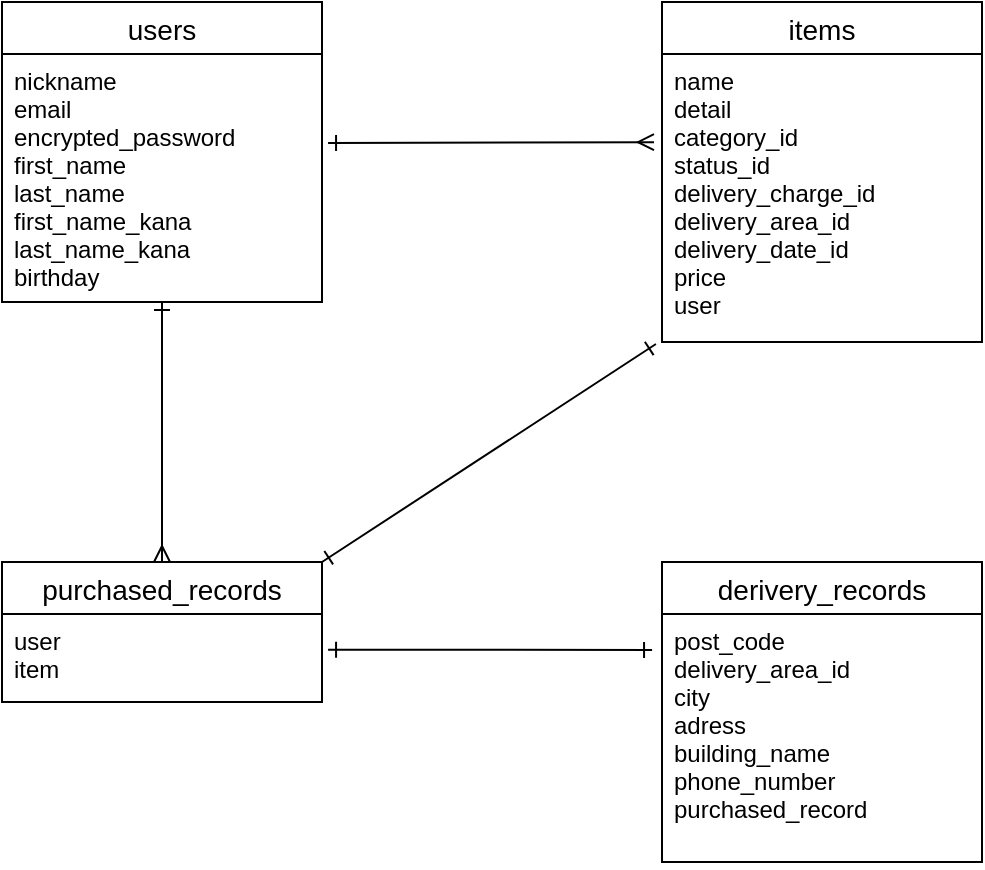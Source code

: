 <mxfile>
    <diagram id="l7eyBEK2ASkq2X6_i-Um" name="ページ1">
        <mxGraphModel dx="621" dy="520" grid="1" gridSize="10" guides="1" tooltips="1" connect="1" arrows="1" fold="1" page="1" pageScale="1" pageWidth="827" pageHeight="1169" math="0" shadow="0">
            <root>
                <mxCell id="0"/>
                <mxCell id="1" parent="0"/>
                <mxCell id="32" value="users" style="swimlane;fontStyle=0;childLayout=stackLayout;horizontal=1;startSize=26;horizontalStack=0;resizeParent=1;resizeParentMax=0;resizeLast=0;collapsible=1;marginBottom=0;align=center;fontSize=14;" vertex="1" parent="1">
                    <mxGeometry x="50" y="70" width="160" height="150" as="geometry"/>
                </mxCell>
                <mxCell id="33" value="nickname&#10;email&#10;encrypted_password&#10;first_name&#10;last_name&#10;first_name_kana&#10;last_name_kana&#10;birthday" style="text;strokeColor=none;fillColor=none;spacingLeft=4;spacingRight=4;overflow=hidden;rotatable=0;points=[[0,0.5],[1,0.5]];portConstraint=eastwest;fontSize=12;" vertex="1" parent="32">
                    <mxGeometry y="26" width="160" height="124" as="geometry"/>
                </mxCell>
                <mxCell id="36" value="items" style="swimlane;fontStyle=0;childLayout=stackLayout;horizontal=1;startSize=26;horizontalStack=0;resizeParent=1;resizeParentMax=0;resizeLast=0;collapsible=1;marginBottom=0;align=center;fontSize=14;" vertex="1" parent="1">
                    <mxGeometry x="380" y="70" width="160" height="170" as="geometry"/>
                </mxCell>
                <mxCell id="38" value="name&#10;detail&#10;category_id&#10;status_id&#10;delivery_charge_id&#10;delivery_area_id&#10;delivery_date_id&#10;price&#10;user" style="text;strokeColor=none;fillColor=none;spacingLeft=4;spacingRight=4;overflow=hidden;rotatable=0;points=[[0,0.5],[1,0.5]];portConstraint=eastwest;fontSize=12;" vertex="1" parent="36">
                    <mxGeometry y="26" width="160" height="144" as="geometry"/>
                </mxCell>
                <mxCell id="40" style="edgeStyle=none;html=1;endArrow=ERmany;endFill=0;startArrow=ERone;startFill=0;exitX=1.019;exitY=0.359;exitDx=0;exitDy=0;exitPerimeter=0;entryX=-0.025;entryY=0.306;entryDx=0;entryDy=0;entryPerimeter=0;" edge="1" parent="1" source="33" target="38">
                    <mxGeometry relative="1" as="geometry">
                        <mxPoint x="370" y="141" as="targetPoint"/>
                    </mxGeometry>
                </mxCell>
                <mxCell id="vcnOdrUNXJPcomVlTD49-54" style="edgeStyle=none;html=1;exitX=0.5;exitY=0;exitDx=0;exitDy=0;startArrow=ERmany;startFill=0;endArrow=ERone;endFill=0;" edge="1" parent="1" source="41">
                    <mxGeometry relative="1" as="geometry">
                        <mxPoint x="130" y="220" as="targetPoint"/>
                    </mxGeometry>
                </mxCell>
                <mxCell id="41" value="purchased_records" style="swimlane;fontStyle=0;childLayout=stackLayout;horizontal=1;startSize=26;horizontalStack=0;resizeParent=1;resizeParentMax=0;resizeLast=0;collapsible=1;marginBottom=0;align=center;fontSize=14;" vertex="1" parent="1">
                    <mxGeometry x="50" y="350" width="160" height="70" as="geometry"/>
                </mxCell>
                <mxCell id="42" value="user&#10;item&#10;" style="text;strokeColor=none;fillColor=none;spacingLeft=4;spacingRight=4;overflow=hidden;rotatable=0;points=[[0,0.5],[1,0.5]];portConstraint=eastwest;fontSize=12;" vertex="1" parent="41">
                    <mxGeometry y="26" width="160" height="44" as="geometry"/>
                </mxCell>
                <mxCell id="vcnOdrUNXJPcomVlTD49-44" value="derivery_records" style="swimlane;fontStyle=0;childLayout=stackLayout;horizontal=1;startSize=26;horizontalStack=0;resizeParent=1;resizeParentMax=0;resizeLast=0;collapsible=1;marginBottom=0;align=center;fontSize=14;" vertex="1" parent="1">
                    <mxGeometry x="380" y="350" width="160" height="150" as="geometry"/>
                </mxCell>
                <mxCell id="vcnOdrUNXJPcomVlTD49-45" value="post_code&#10;delivery_area_id&#10;city&#10;adress&#10;building_name&#10;phone_number&#10;purchased_record&#10;" style="text;strokeColor=none;fillColor=none;spacingLeft=4;spacingRight=4;overflow=hidden;rotatable=0;points=[[0,0.5],[1,0.5]];portConstraint=eastwest;fontSize=12;" vertex="1" parent="vcnOdrUNXJPcomVlTD49-44">
                    <mxGeometry y="26" width="160" height="124" as="geometry"/>
                </mxCell>
                <mxCell id="vcnOdrUNXJPcomVlTD49-49" style="edgeStyle=none;html=1;exitX=1;exitY=0;exitDx=0;exitDy=0;entryX=-0.019;entryY=1.007;entryDx=0;entryDy=0;startArrow=ERone;startFill=0;endArrow=ERone;endFill=0;entryPerimeter=0;" edge="1" parent="1" source="41" target="38">
                    <mxGeometry relative="1" as="geometry"/>
                </mxCell>
                <mxCell id="vcnOdrUNXJPcomVlTD49-50" style="edgeStyle=none;html=1;exitX=1.019;exitY=0.405;exitDx=0;exitDy=0;startArrow=ERone;startFill=0;endArrow=ERone;endFill=0;exitPerimeter=0;entryX=-0.031;entryY=0.145;entryDx=0;entryDy=0;entryPerimeter=0;" edge="1" parent="1" source="42" target="vcnOdrUNXJPcomVlTD49-45">
                    <mxGeometry relative="1" as="geometry">
                        <mxPoint x="370" y="410" as="targetPoint"/>
                        <Array as="points"/>
                    </mxGeometry>
                </mxCell>
            </root>
        </mxGraphModel>
    </diagram>
</mxfile>